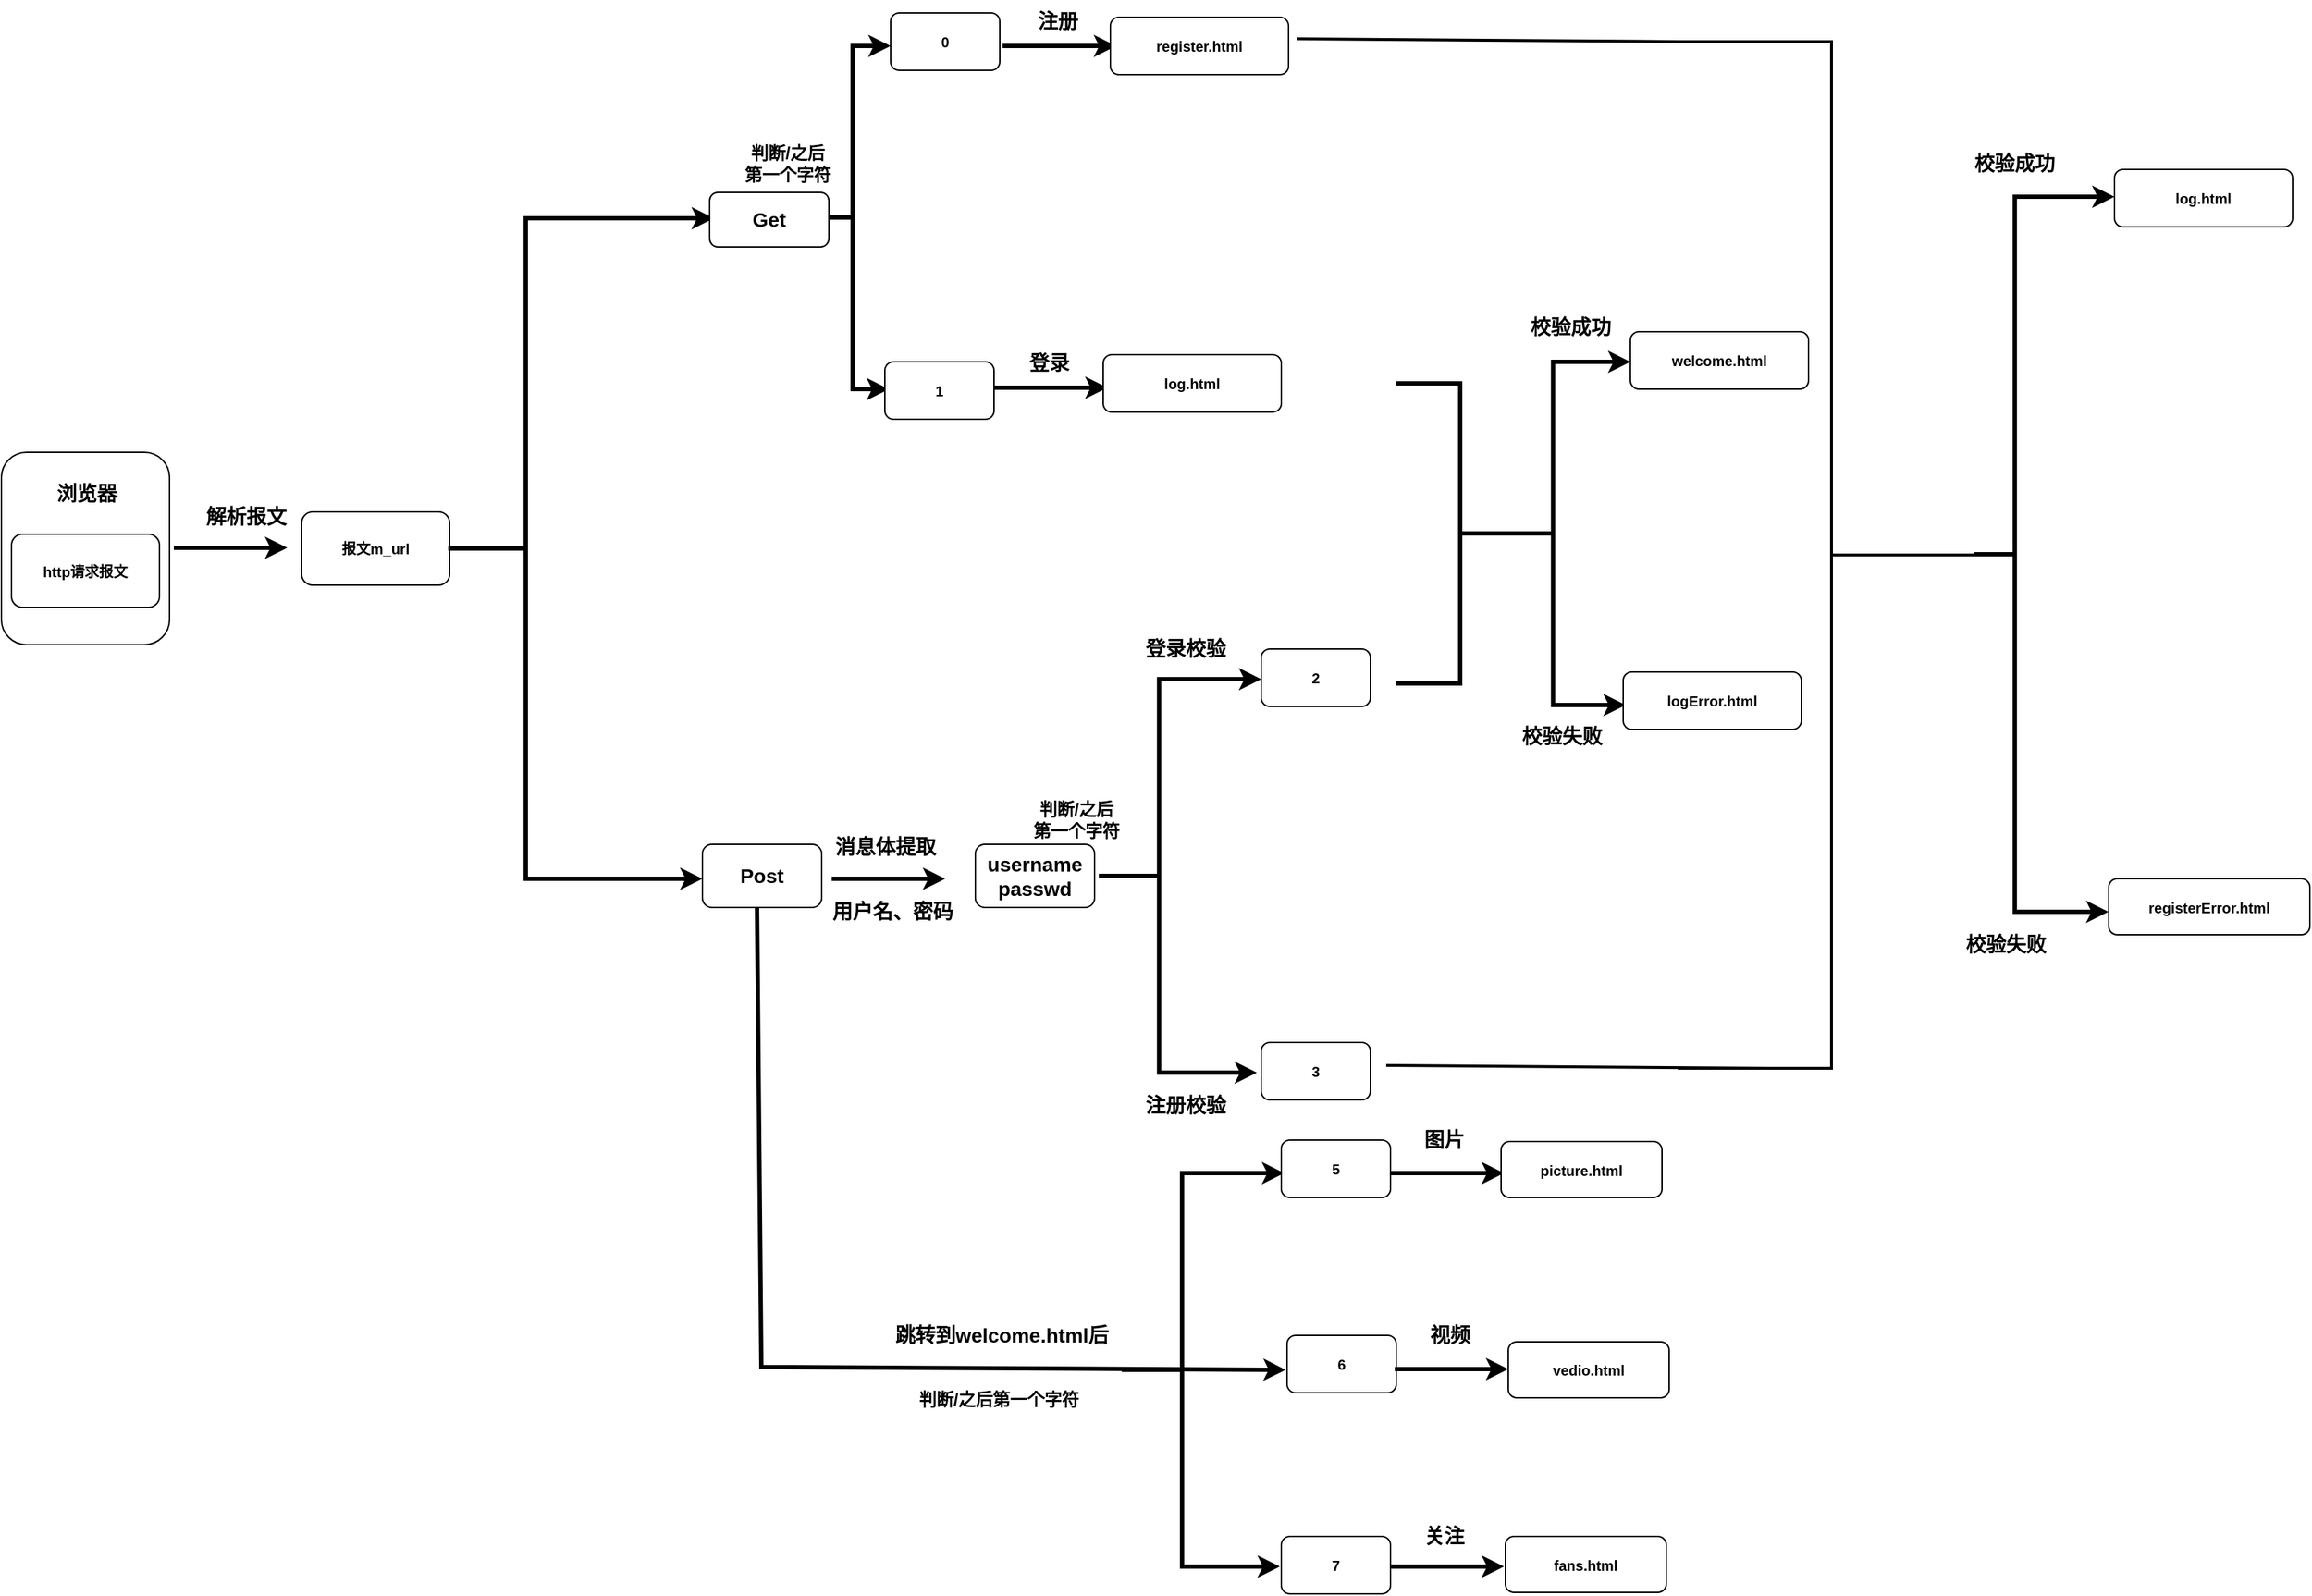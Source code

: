 <mxfile version="24.2.1" type="device">
  <diagram id="aQojRZm5_sc3E6bbbMVW" name="do_request">
    <mxGraphModel dx="3161" dy="1782" grid="0" gridSize="10" guides="1" tooltips="1" connect="1" arrows="1" fold="1" page="0" pageScale="1" pageWidth="4681" pageHeight="3300" background="#ffffff" math="0" shadow="0">
      <root>
        <mxCell id="0" />
        <mxCell id="1" parent="0" />
        <mxCell id="qXt6b6wiydwx4cWJsFyy-5" value="" style="group" parent="1" vertex="1" connectable="0">
          <mxGeometry x="-576" y="78" width="117" height="134" as="geometry" />
        </mxCell>
        <mxCell id="qXt6b6wiydwx4cWJsFyy-1" value="" style="rounded=1;whiteSpace=wrap;html=1;" parent="qXt6b6wiydwx4cWJsFyy-5" vertex="1">
          <mxGeometry width="117" height="134" as="geometry" />
        </mxCell>
        <mxCell id="qXt6b6wiydwx4cWJsFyy-2" value="&lt;b&gt;&lt;font style=&quot;font-size: 14px;&quot;&gt;浏览器&lt;/font&gt;&lt;/b&gt;" style="text;html=1;align=center;verticalAlign=middle;resizable=0;points=[];autosize=1;strokeColor=none;fillColor=none;" parent="qXt6b6wiydwx4cWJsFyy-5" vertex="1">
          <mxGeometry x="28.5" y="14" width="60" height="29" as="geometry" />
        </mxCell>
        <mxCell id="qXt6b6wiydwx4cWJsFyy-4" value="&lt;font size=&quot;1&quot;&gt;&lt;b&gt;http请求报文&lt;/b&gt;&lt;/font&gt;" style="rounded=1;whiteSpace=wrap;html=1;" parent="qXt6b6wiydwx4cWJsFyy-5" vertex="1">
          <mxGeometry x="7" y="57" width="103" height="51" as="geometry" />
        </mxCell>
        <mxCell id="qXt6b6wiydwx4cWJsFyy-6" value="" style="endArrow=classic;html=1;rounded=0;strokeWidth=3;" parent="1" edge="1">
          <mxGeometry width="50" height="50" relative="1" as="geometry">
            <mxPoint x="-456" y="144.5" as="sourcePoint" />
            <mxPoint x="-377" y="144.5" as="targetPoint" />
          </mxGeometry>
        </mxCell>
        <mxCell id="qXt6b6wiydwx4cWJsFyy-7" value="&lt;b&gt;&lt;font style=&quot;font-size: 14px;&quot;&gt;解析报文&lt;/font&gt;&lt;/b&gt;" style="text;html=1;align=center;verticalAlign=middle;resizable=0;points=[];autosize=1;strokeColor=none;fillColor=none;" parent="1" vertex="1">
          <mxGeometry x="-443" y="108" width="74" height="29" as="geometry" />
        </mxCell>
        <mxCell id="qXt6b6wiydwx4cWJsFyy-8" value="&lt;font size=&quot;1&quot;&gt;&lt;b&gt;报文m_url&lt;/b&gt;&lt;/font&gt;" style="rounded=1;whiteSpace=wrap;html=1;" parent="1" vertex="1">
          <mxGeometry x="-367" y="119.5" width="103" height="51" as="geometry" />
        </mxCell>
        <mxCell id="qXt6b6wiydwx4cWJsFyy-12" value="" style="group" parent="1" vertex="1" connectable="0">
          <mxGeometry x="-265" y="-85" width="185" height="460" as="geometry" />
        </mxCell>
        <mxCell id="qXt6b6wiydwx4cWJsFyy-9" value="" style="strokeWidth=3;html=1;shape=mxgraph.flowchart.annotation_2;align=left;labelPosition=right;pointerEvents=1;" parent="qXt6b6wiydwx4cWJsFyy-12" vertex="1">
          <mxGeometry width="108" height="460" as="geometry" />
        </mxCell>
        <mxCell id="qXt6b6wiydwx4cWJsFyy-10" value="" style="endArrow=classic;html=1;rounded=0;strokeWidth=3;" parent="qXt6b6wiydwx4cWJsFyy-12" edge="1">
          <mxGeometry width="50" height="50" relative="1" as="geometry">
            <mxPoint x="106" as="sourcePoint" />
            <mxPoint x="185" as="targetPoint" />
          </mxGeometry>
        </mxCell>
        <mxCell id="qXt6b6wiydwx4cWJsFyy-11" value="" style="endArrow=classic;html=1;rounded=0;strokeWidth=3;" parent="qXt6b6wiydwx4cWJsFyy-12" edge="1">
          <mxGeometry width="50" height="50" relative="1" as="geometry">
            <mxPoint x="98" y="460" as="sourcePoint" />
            <mxPoint x="177" y="460" as="targetPoint" />
          </mxGeometry>
        </mxCell>
        <mxCell id="qXt6b6wiydwx4cWJsFyy-13" value="&lt;b&gt;&lt;font style=&quot;font-size: 14px;&quot;&gt;Get&lt;/font&gt;&lt;/b&gt;" style="rounded=1;whiteSpace=wrap;html=1;" parent="1" vertex="1">
          <mxGeometry x="-83" y="-103" width="83" height="38" as="geometry" />
        </mxCell>
        <mxCell id="qXt6b6wiydwx4cWJsFyy-14" value="&lt;b&gt;&lt;font style=&quot;font-size: 14px;&quot;&gt;Post&lt;/font&gt;&lt;/b&gt;" style="rounded=1;whiteSpace=wrap;html=1;" parent="1" vertex="1">
          <mxGeometry x="-88" y="351" width="83" height="44" as="geometry" />
        </mxCell>
        <mxCell id="qXt6b6wiydwx4cWJsFyy-15" value="" style="group" parent="1" vertex="1" connectable="0">
          <mxGeometry x="17" y="-205" width="26" height="239" as="geometry" />
        </mxCell>
        <mxCell id="qXt6b6wiydwx4cWJsFyy-16" value="" style="strokeWidth=3;html=1;shape=mxgraph.flowchart.annotation_2;align=left;labelPosition=right;pointerEvents=1;" parent="qXt6b6wiydwx4cWJsFyy-15" vertex="1">
          <mxGeometry x="-16" width="31.18" height="239" as="geometry" />
        </mxCell>
        <mxCell id="qXt6b6wiydwx4cWJsFyy-17" value="" style="endArrow=classic;html=1;rounded=0;strokeWidth=3;" parent="qXt6b6wiydwx4cWJsFyy-15" edge="1">
          <mxGeometry width="50" height="50" relative="1" as="geometry">
            <mxPoint x="14.897" as="sourcePoint" />
            <mxPoint x="26.0" as="targetPoint" />
          </mxGeometry>
        </mxCell>
        <mxCell id="qXt6b6wiydwx4cWJsFyy-18" value="" style="endArrow=classic;html=1;rounded=0;strokeWidth=3;" parent="qXt6b6wiydwx4cWJsFyy-15" edge="1">
          <mxGeometry width="50" height="50" relative="1" as="geometry">
            <mxPoint x="13.773" y="239" as="sourcePoint" />
            <mxPoint x="24.876" y="239" as="targetPoint" />
          </mxGeometry>
        </mxCell>
        <mxCell id="qXt6b6wiydwx4cWJsFyy-21" value="&lt;b&gt;判断/之后&lt;/b&gt;&lt;div&gt;&lt;b&gt;第一个字符&lt;/b&gt;&lt;/div&gt;" style="text;html=1;align=center;verticalAlign=middle;resizable=0;points=[];autosize=1;strokeColor=none;fillColor=none;" parent="1" vertex="1">
          <mxGeometry x="-68" y="-144" width="78" height="41" as="geometry" />
        </mxCell>
        <mxCell id="qXt6b6wiydwx4cWJsFyy-22" value="&lt;font size=&quot;1&quot;&gt;&lt;b&gt;0&lt;/b&gt;&lt;/font&gt;" style="rounded=1;whiteSpace=wrap;html=1;" parent="1" vertex="1">
          <mxGeometry x="43" y="-228" width="76" height="40" as="geometry" />
        </mxCell>
        <mxCell id="qXt6b6wiydwx4cWJsFyy-23" value="&lt;font size=&quot;1&quot;&gt;&lt;b&gt;1&lt;/b&gt;&lt;/font&gt;" style="rounded=1;whiteSpace=wrap;html=1;" parent="1" vertex="1">
          <mxGeometry x="39" y="15" width="76" height="40" as="geometry" />
        </mxCell>
        <mxCell id="qXt6b6wiydwx4cWJsFyy-24" value="" style="endArrow=classic;html=1;rounded=0;strokeWidth=3;" parent="1" edge="1">
          <mxGeometry width="50" height="50" relative="1" as="geometry">
            <mxPoint x="121" y="-205" as="sourcePoint" />
            <mxPoint x="200" y="-205" as="targetPoint" />
          </mxGeometry>
        </mxCell>
        <mxCell id="qXt6b6wiydwx4cWJsFyy-25" value="&lt;b&gt;&lt;font style=&quot;font-size: 14px;&quot;&gt;注册&lt;/font&gt;&lt;/b&gt;" style="text;html=1;align=center;verticalAlign=middle;resizable=0;points=[];autosize=1;strokeColor=none;fillColor=none;" parent="1" vertex="1">
          <mxGeometry x="136" y="-237" width="46" height="29" as="geometry" />
        </mxCell>
        <mxCell id="qXt6b6wiydwx4cWJsFyy-26" value="" style="endArrow=classic;html=1;rounded=0;strokeWidth=3;" parent="1" edge="1">
          <mxGeometry width="50" height="50" relative="1" as="geometry">
            <mxPoint x="115" y="33" as="sourcePoint" />
            <mxPoint x="194" y="33" as="targetPoint" />
          </mxGeometry>
        </mxCell>
        <mxCell id="qXt6b6wiydwx4cWJsFyy-27" value="&lt;b&gt;&lt;font style=&quot;font-size: 14px;&quot;&gt;登录&lt;/font&gt;&lt;/b&gt;" style="text;html=1;align=center;verticalAlign=middle;resizable=0;points=[];autosize=1;strokeColor=none;fillColor=none;" parent="1" vertex="1">
          <mxGeometry x="130" y="1" width="46" height="29" as="geometry" />
        </mxCell>
        <mxCell id="qXt6b6wiydwx4cWJsFyy-28" value="&lt;font size=&quot;1&quot;&gt;&lt;b&gt;register.html&lt;/b&gt;&lt;/font&gt;" style="rounded=1;whiteSpace=wrap;html=1;" parent="1" vertex="1">
          <mxGeometry x="196" y="-225" width="124" height="40" as="geometry" />
        </mxCell>
        <mxCell id="qXt6b6wiydwx4cWJsFyy-29" value="&lt;font size=&quot;1&quot;&gt;&lt;b&gt;log.html&lt;/b&gt;&lt;/font&gt;" style="rounded=1;whiteSpace=wrap;html=1;" parent="1" vertex="1">
          <mxGeometry x="191" y="10" width="124" height="40" as="geometry" />
        </mxCell>
        <mxCell id="qXt6b6wiydwx4cWJsFyy-30" value="" style="endArrow=classic;html=1;rounded=0;strokeWidth=3;" parent="1" edge="1">
          <mxGeometry width="50" height="50" relative="1" as="geometry">
            <mxPoint x="2" y="375" as="sourcePoint" />
            <mxPoint x="81" y="375" as="targetPoint" />
          </mxGeometry>
        </mxCell>
        <mxCell id="qXt6b6wiydwx4cWJsFyy-31" value="&lt;b&gt;&lt;font style=&quot;font-size: 14px;&quot;&gt;消息体提取&lt;/font&gt;&lt;/b&gt;" style="text;html=1;align=center;verticalAlign=middle;resizable=0;points=[];autosize=1;strokeColor=none;fillColor=none;" parent="1" vertex="1">
          <mxGeometry x="-5" y="338" width="88" height="29" as="geometry" />
        </mxCell>
        <mxCell id="qXt6b6wiydwx4cWJsFyy-32" value="&lt;b&gt;&lt;font style=&quot;font-size: 14px;&quot;&gt;用户名、密码&lt;/font&gt;&lt;/b&gt;" style="text;html=1;align=center;verticalAlign=middle;resizable=0;points=[];autosize=1;strokeColor=none;fillColor=none;" parent="1" vertex="1">
          <mxGeometry x="-7" y="383" width="102" height="29" as="geometry" />
        </mxCell>
        <mxCell id="qXt6b6wiydwx4cWJsFyy-33" value="&lt;b&gt;&lt;font style=&quot;font-size: 14px;&quot;&gt;username&lt;/font&gt;&lt;/b&gt;&lt;div&gt;&lt;b&gt;&lt;font style=&quot;font-size: 14px;&quot;&gt;passwd&lt;/font&gt;&lt;/b&gt;&lt;/div&gt;" style="rounded=1;whiteSpace=wrap;html=1;" parent="1" vertex="1">
          <mxGeometry x="102" y="351" width="83" height="44" as="geometry" />
        </mxCell>
        <mxCell id="qXt6b6wiydwx4cWJsFyy-34" value="" style="group" parent="1" vertex="1" connectable="0">
          <mxGeometry x="231" y="236" width="70" height="274" as="geometry" />
        </mxCell>
        <mxCell id="qXt6b6wiydwx4cWJsFyy-35" value="" style="strokeWidth=3;html=1;shape=mxgraph.flowchart.annotation_2;align=left;labelPosition=right;pointerEvents=1;" parent="qXt6b6wiydwx4cWJsFyy-34" vertex="1">
          <mxGeometry x="-43.077" width="83.946" height="274" as="geometry" />
        </mxCell>
        <mxCell id="qXt6b6wiydwx4cWJsFyy-36" value="" style="endArrow=classic;html=1;rounded=0;strokeWidth=3;" parent="qXt6b6wiydwx4cWJsFyy-34" edge="1">
          <mxGeometry width="50" height="50" relative="1" as="geometry">
            <mxPoint x="40.108" as="sourcePoint" />
            <mxPoint x="70.0" as="targetPoint" />
          </mxGeometry>
        </mxCell>
        <mxCell id="qXt6b6wiydwx4cWJsFyy-37" value="" style="endArrow=classic;html=1;rounded=0;strokeWidth=3;" parent="qXt6b6wiydwx4cWJsFyy-34" edge="1">
          <mxGeometry width="50" height="50" relative="1" as="geometry">
            <mxPoint x="37.081" y="274" as="sourcePoint" />
            <mxPoint x="66.973" y="274" as="targetPoint" />
          </mxGeometry>
        </mxCell>
        <mxCell id="qXt6b6wiydwx4cWJsFyy-38" value="&lt;b&gt;判断/之后&lt;/b&gt;&lt;div&gt;&lt;b&gt;第一个字符&lt;/b&gt;&lt;/div&gt;" style="text;html=1;align=center;verticalAlign=middle;resizable=0;points=[];autosize=1;strokeColor=none;fillColor=none;" parent="1" vertex="1">
          <mxGeometry x="133" y="313" width="78" height="41" as="geometry" />
        </mxCell>
        <mxCell id="qXt6b6wiydwx4cWJsFyy-39" value="&lt;b&gt;&lt;font style=&quot;font-size: 14px;&quot;&gt;登录校验&lt;/font&gt;&lt;/b&gt;" style="text;html=1;align=center;verticalAlign=middle;resizable=0;points=[];autosize=1;strokeColor=none;fillColor=none;" parent="1" vertex="1">
          <mxGeometry x="211" y="200" width="74" height="29" as="geometry" />
        </mxCell>
        <mxCell id="qXt6b6wiydwx4cWJsFyy-40" value="&lt;b&gt;&lt;font style=&quot;font-size: 14px;&quot;&gt;注册校验&lt;/font&gt;&lt;/b&gt;" style="text;html=1;align=center;verticalAlign=middle;resizable=0;points=[];autosize=1;strokeColor=none;fillColor=none;" parent="1" vertex="1">
          <mxGeometry x="211" y="518" width="74" height="29" as="geometry" />
        </mxCell>
        <mxCell id="qXt6b6wiydwx4cWJsFyy-41" value="&lt;font size=&quot;1&quot;&gt;&lt;b&gt;2&lt;/b&gt;&lt;/font&gt;" style="rounded=1;whiteSpace=wrap;html=1;" parent="1" vertex="1">
          <mxGeometry x="301" y="215" width="76" height="40" as="geometry" />
        </mxCell>
        <mxCell id="qXt6b6wiydwx4cWJsFyy-42" value="&lt;font size=&quot;1&quot;&gt;&lt;b&gt;3&lt;/b&gt;&lt;/font&gt;" style="rounded=1;whiteSpace=wrap;html=1;" parent="1" vertex="1">
          <mxGeometry x="301" y="489" width="76" height="40" as="geometry" />
        </mxCell>
        <mxCell id="qXt6b6wiydwx4cWJsFyy-49" value="" style="group" parent="1" vertex="1" connectable="0">
          <mxGeometry x="395" y="15" width="163" height="239" as="geometry" />
        </mxCell>
        <mxCell id="qXt6b6wiydwx4cWJsFyy-43" value="" style="strokeWidth=3;html=1;shape=mxgraph.flowchart.annotation_2;align=left;labelPosition=right;pointerEvents=1;direction=west;" parent="qXt6b6wiydwx4cWJsFyy-49" vertex="1">
          <mxGeometry y="15" width="89" height="209" as="geometry" />
        </mxCell>
        <mxCell id="qXt6b6wiydwx4cWJsFyy-45" value="" style="group" parent="qXt6b6wiydwx4cWJsFyy-49" vertex="1" connectable="0">
          <mxGeometry x="87" width="76" height="239" as="geometry" />
        </mxCell>
        <mxCell id="qXt6b6wiydwx4cWJsFyy-46" value="" style="strokeWidth=3;html=1;shape=mxgraph.flowchart.annotation_2;align=left;labelPosition=right;pointerEvents=1;" parent="qXt6b6wiydwx4cWJsFyy-45" vertex="1">
          <mxGeometry width="44.368" height="239" as="geometry" />
        </mxCell>
        <mxCell id="qXt6b6wiydwx4cWJsFyy-47" value="" style="endArrow=classic;html=1;rounded=0;strokeWidth=3;" parent="qXt6b6wiydwx4cWJsFyy-45" edge="1">
          <mxGeometry width="50" height="50" relative="1" as="geometry">
            <mxPoint x="43.546" as="sourcePoint" />
            <mxPoint x="76" as="targetPoint" />
          </mxGeometry>
        </mxCell>
        <mxCell id="qXt6b6wiydwx4cWJsFyy-48" value="" style="endArrow=classic;html=1;rounded=0;strokeWidth=3;" parent="qXt6b6wiydwx4cWJsFyy-45" edge="1">
          <mxGeometry width="50" height="50" relative="1" as="geometry">
            <mxPoint x="40.259" y="239" as="sourcePoint" />
            <mxPoint x="72.714" y="239" as="targetPoint" />
          </mxGeometry>
        </mxCell>
        <mxCell id="qXt6b6wiydwx4cWJsFyy-50" value="&lt;b&gt;&lt;font style=&quot;font-size: 14px;&quot;&gt;校验成功&lt;/font&gt;&lt;/b&gt;" style="text;html=1;align=center;verticalAlign=middle;resizable=0;points=[];autosize=1;strokeColor=none;fillColor=none;" parent="1" vertex="1">
          <mxGeometry x="479" y="-24" width="74" height="29" as="geometry" />
        </mxCell>
        <mxCell id="qXt6b6wiydwx4cWJsFyy-51" value="&lt;b&gt;&lt;font style=&quot;font-size: 14px;&quot;&gt;校验失败&lt;/font&gt;&lt;/b&gt;" style="text;html=1;align=center;verticalAlign=middle;resizable=0;points=[];autosize=1;strokeColor=none;fillColor=none;" parent="1" vertex="1">
          <mxGeometry x="473" y="261" width="74" height="29" as="geometry" />
        </mxCell>
        <mxCell id="qXt6b6wiydwx4cWJsFyy-52" value="&lt;font size=&quot;1&quot;&gt;&lt;b&gt;welcome.html&lt;/b&gt;&lt;/font&gt;" style="rounded=1;whiteSpace=wrap;html=1;" parent="1" vertex="1">
          <mxGeometry x="558" y="-6" width="124" height="40" as="geometry" />
        </mxCell>
        <mxCell id="qXt6b6wiydwx4cWJsFyy-53" value="&lt;font size=&quot;1&quot;&gt;&lt;b&gt;logError.html&lt;/b&gt;&lt;/font&gt;" style="rounded=1;whiteSpace=wrap;html=1;" parent="1" vertex="1">
          <mxGeometry x="553" y="231" width="124" height="40" as="geometry" />
        </mxCell>
        <mxCell id="qXt6b6wiydwx4cWJsFyy-61" value="" style="strokeWidth=2;html=1;shape=mxgraph.flowchart.annotation_2;align=left;labelPosition=right;pointerEvents=1;direction=west;" parent="1" vertex="1">
          <mxGeometry x="591" y="-208" width="214" height="715" as="geometry" />
        </mxCell>
        <mxCell id="qXt6b6wiydwx4cWJsFyy-63" value="" style="group" parent="1" vertex="1" connectable="0">
          <mxGeometry x="797" y="-100" width="98" height="498" as="geometry" />
        </mxCell>
        <mxCell id="qXt6b6wiydwx4cWJsFyy-57" value="" style="strokeWidth=3;html=1;shape=mxgraph.flowchart.annotation_2;align=left;labelPosition=right;pointerEvents=1;" parent="qXt6b6wiydwx4cWJsFyy-63" vertex="1">
          <mxGeometry width="57.211" height="498.0" as="geometry" />
        </mxCell>
        <mxCell id="qXt6b6wiydwx4cWJsFyy-58" value="" style="endArrow=classic;html=1;rounded=0;strokeWidth=3;" parent="qXt6b6wiydwx4cWJsFyy-63" edge="1">
          <mxGeometry width="50" height="50" relative="1" as="geometry">
            <mxPoint x="56.151" as="sourcePoint" />
            <mxPoint x="98" as="targetPoint" />
          </mxGeometry>
        </mxCell>
        <mxCell id="qXt6b6wiydwx4cWJsFyy-59" value="" style="endArrow=classic;html=1;rounded=0;strokeWidth=3;" parent="qXt6b6wiydwx4cWJsFyy-63" edge="1">
          <mxGeometry width="50" height="50" relative="1" as="geometry">
            <mxPoint x="51.914" y="498.0" as="sourcePoint" />
            <mxPoint x="93.762" y="498.0" as="targetPoint" />
          </mxGeometry>
        </mxCell>
        <mxCell id="qXt6b6wiydwx4cWJsFyy-64" value="&lt;b&gt;&lt;font style=&quot;font-size: 14px;&quot;&gt;校验成功&lt;/font&gt;&lt;/b&gt;" style="text;html=1;align=center;verticalAlign=middle;resizable=0;points=[];autosize=1;strokeColor=none;fillColor=none;" parent="1" vertex="1">
          <mxGeometry x="788" y="-138" width="74" height="29" as="geometry" />
        </mxCell>
        <mxCell id="qXt6b6wiydwx4cWJsFyy-65" value="&lt;b&gt;&lt;font style=&quot;font-size: 14px;&quot;&gt;校验失败&lt;/font&gt;&lt;/b&gt;" style="text;html=1;align=center;verticalAlign=middle;resizable=0;points=[];autosize=1;strokeColor=none;fillColor=none;" parent="1" vertex="1">
          <mxGeometry x="782" y="406" width="74" height="29" as="geometry" />
        </mxCell>
        <mxCell id="qXt6b6wiydwx4cWJsFyy-66" value="&lt;font size=&quot;1&quot;&gt;&lt;b&gt;log.html&lt;/b&gt;&lt;/font&gt;" style="rounded=1;whiteSpace=wrap;html=1;" parent="1" vertex="1">
          <mxGeometry x="895" y="-119" width="124" height="40" as="geometry" />
        </mxCell>
        <mxCell id="qXt6b6wiydwx4cWJsFyy-67" value="&lt;font size=&quot;1&quot;&gt;&lt;b&gt;registerError.html&lt;/b&gt;&lt;/font&gt;" style="rounded=1;whiteSpace=wrap;html=1;" parent="1" vertex="1">
          <mxGeometry x="891" y="375" width="140" height="39" as="geometry" />
        </mxCell>
        <mxCell id="qXt6b6wiydwx4cWJsFyy-68" value="" style="endArrow=none;html=1;rounded=0;strokeWidth=2;" parent="1" edge="1">
          <mxGeometry width="50" height="50" relative="1" as="geometry">
            <mxPoint x="326" y="-210" as="sourcePoint" />
            <mxPoint x="593" y="-208" as="targetPoint" />
          </mxGeometry>
        </mxCell>
        <mxCell id="qXt6b6wiydwx4cWJsFyy-69" value="" style="endArrow=none;html=1;rounded=0;strokeWidth=2;" parent="1" edge="1">
          <mxGeometry width="50" height="50" relative="1" as="geometry">
            <mxPoint x="388" y="505" as="sourcePoint" />
            <mxPoint x="655" y="507" as="targetPoint" />
          </mxGeometry>
        </mxCell>
        <mxCell id="qXt6b6wiydwx4cWJsFyy-70" value="" style="endArrow=classic;html=1;rounded=0;strokeWidth=3;" parent="1" edge="1">
          <mxGeometry width="50" height="50" relative="1" as="geometry">
            <mxPoint x="-50" y="395" as="sourcePoint" />
            <mxPoint x="318" y="717" as="targetPoint" />
            <Array as="points">
              <mxPoint x="-47" y="715" />
            </Array>
          </mxGeometry>
        </mxCell>
        <mxCell id="qXt6b6wiydwx4cWJsFyy-71" value="&lt;b&gt;&lt;font style=&quot;font-size: 14px;&quot;&gt;跳转到welcome.html后&lt;/font&gt;&lt;/b&gt;" style="text;html=1;align=center;verticalAlign=middle;resizable=0;points=[];autosize=1;strokeColor=none;fillColor=none;" parent="1" vertex="1">
          <mxGeometry x="36" y="678" width="167" height="29" as="geometry" />
        </mxCell>
        <mxCell id="qXt6b6wiydwx4cWJsFyy-72" value="&lt;b&gt;判断/之后&lt;/b&gt;&lt;b style=&quot;background-color: initial;&quot;&gt;第一个字符&lt;/b&gt;" style="text;html=1;align=center;verticalAlign=middle;resizable=0;points=[];autosize=1;strokeColor=none;fillColor=none;" parent="1" vertex="1">
          <mxGeometry x="53" y="725" width="129" height="26" as="geometry" />
        </mxCell>
        <mxCell id="qXt6b6wiydwx4cWJsFyy-73" value="" style="group" parent="1" vertex="1" connectable="0">
          <mxGeometry x="247" y="580" width="70" height="274" as="geometry" />
        </mxCell>
        <mxCell id="qXt6b6wiydwx4cWJsFyy-74" value="" style="strokeWidth=3;html=1;shape=mxgraph.flowchart.annotation_2;align=left;labelPosition=right;pointerEvents=1;" parent="qXt6b6wiydwx4cWJsFyy-73" vertex="1">
          <mxGeometry x="-43.077" width="83.946" height="274" as="geometry" />
        </mxCell>
        <mxCell id="qXt6b6wiydwx4cWJsFyy-75" value="" style="endArrow=classic;html=1;rounded=0;strokeWidth=3;" parent="qXt6b6wiydwx4cWJsFyy-73" edge="1">
          <mxGeometry width="50" height="50" relative="1" as="geometry">
            <mxPoint x="40.108" as="sourcePoint" />
            <mxPoint x="70.0" as="targetPoint" />
          </mxGeometry>
        </mxCell>
        <mxCell id="qXt6b6wiydwx4cWJsFyy-76" value="" style="endArrow=classic;html=1;rounded=0;strokeWidth=3;" parent="qXt6b6wiydwx4cWJsFyy-73" edge="1">
          <mxGeometry width="50" height="50" relative="1" as="geometry">
            <mxPoint x="37.081" y="274" as="sourcePoint" />
            <mxPoint x="66.973" y="274" as="targetPoint" />
          </mxGeometry>
        </mxCell>
        <mxCell id="qXt6b6wiydwx4cWJsFyy-77" value="&lt;font size=&quot;1&quot;&gt;&lt;b&gt;5&lt;/b&gt;&lt;/font&gt;" style="rounded=1;whiteSpace=wrap;html=1;" parent="1" vertex="1">
          <mxGeometry x="315" y="557" width="76" height="40" as="geometry" />
        </mxCell>
        <mxCell id="qXt6b6wiydwx4cWJsFyy-78" value="&lt;font size=&quot;1&quot;&gt;&lt;b&gt;6&lt;/b&gt;&lt;/font&gt;" style="rounded=1;whiteSpace=wrap;html=1;" parent="1" vertex="1">
          <mxGeometry x="319" y="693" width="76" height="40" as="geometry" />
        </mxCell>
        <mxCell id="qXt6b6wiydwx4cWJsFyy-79" value="&lt;font size=&quot;1&quot;&gt;&lt;b&gt;7&lt;/b&gt;&lt;/font&gt;" style="rounded=1;whiteSpace=wrap;html=1;" parent="1" vertex="1">
          <mxGeometry x="315" y="833" width="76" height="40" as="geometry" />
        </mxCell>
        <mxCell id="qXt6b6wiydwx4cWJsFyy-80" value="" style="endArrow=classic;html=1;rounded=0;strokeWidth=3;" parent="1" edge="1">
          <mxGeometry width="50" height="50" relative="1" as="geometry">
            <mxPoint x="391" y="580" as="sourcePoint" />
            <mxPoint x="470" y="580" as="targetPoint" />
          </mxGeometry>
        </mxCell>
        <mxCell id="qXt6b6wiydwx4cWJsFyy-81" value="" style="endArrow=classic;html=1;rounded=0;strokeWidth=3;" parent="1" edge="1">
          <mxGeometry width="50" height="50" relative="1" as="geometry">
            <mxPoint x="391" y="854" as="sourcePoint" />
            <mxPoint x="470" y="854" as="targetPoint" />
          </mxGeometry>
        </mxCell>
        <mxCell id="qXt6b6wiydwx4cWJsFyy-82" value="" style="endArrow=classic;html=1;rounded=0;strokeWidth=3;" parent="1" edge="1">
          <mxGeometry width="50" height="50" relative="1" as="geometry">
            <mxPoint x="394" y="716.5" as="sourcePoint" />
            <mxPoint x="473" y="716.5" as="targetPoint" />
          </mxGeometry>
        </mxCell>
        <mxCell id="qXt6b6wiydwx4cWJsFyy-83" value="&lt;b&gt;&lt;font style=&quot;font-size: 14px;&quot;&gt;图片&lt;/font&gt;&lt;/b&gt;" style="text;html=1;align=center;verticalAlign=middle;resizable=0;points=[];autosize=1;strokeColor=none;fillColor=none;" parent="1" vertex="1">
          <mxGeometry x="405" y="542" width="46" height="29" as="geometry" />
        </mxCell>
        <mxCell id="qXt6b6wiydwx4cWJsFyy-84" value="&lt;b&gt;&lt;font style=&quot;font-size: 14px;&quot;&gt;视频&lt;/font&gt;&lt;/b&gt;" style="text;html=1;align=center;verticalAlign=middle;resizable=0;points=[];autosize=1;strokeColor=none;fillColor=none;" parent="1" vertex="1">
          <mxGeometry x="409" y="678" width="46" height="29" as="geometry" />
        </mxCell>
        <mxCell id="qXt6b6wiydwx4cWJsFyy-85" value="&lt;b&gt;&lt;font style=&quot;font-size: 14px;&quot;&gt;关注&lt;/font&gt;&lt;/b&gt;" style="text;html=1;align=center;verticalAlign=middle;resizable=0;points=[];autosize=1;strokeColor=none;fillColor=none;" parent="1" vertex="1">
          <mxGeometry x="405" y="818" width="46" height="29" as="geometry" />
        </mxCell>
        <mxCell id="qXt6b6wiydwx4cWJsFyy-86" value="&lt;font size=&quot;1&quot;&gt;&lt;b&gt;picture.html&lt;/b&gt;&lt;/font&gt;" style="rounded=1;whiteSpace=wrap;html=1;" parent="1" vertex="1">
          <mxGeometry x="468" y="558" width="112" height="39" as="geometry" />
        </mxCell>
        <mxCell id="qXt6b6wiydwx4cWJsFyy-87" value="&lt;font size=&quot;1&quot;&gt;&lt;b&gt;vedio.html&lt;/b&gt;&lt;/font&gt;" style="rounded=1;whiteSpace=wrap;html=1;" parent="1" vertex="1">
          <mxGeometry x="473" y="697.5" width="112" height="39" as="geometry" />
        </mxCell>
        <mxCell id="qXt6b6wiydwx4cWJsFyy-88" value="&lt;font size=&quot;1&quot;&gt;&lt;b&gt;fans.html&lt;/b&gt;&lt;/font&gt;" style="rounded=1;whiteSpace=wrap;html=1;" parent="1" vertex="1">
          <mxGeometry x="471" y="833" width="112" height="39" as="geometry" />
        </mxCell>
      </root>
    </mxGraphModel>
  </diagram>
</mxfile>
